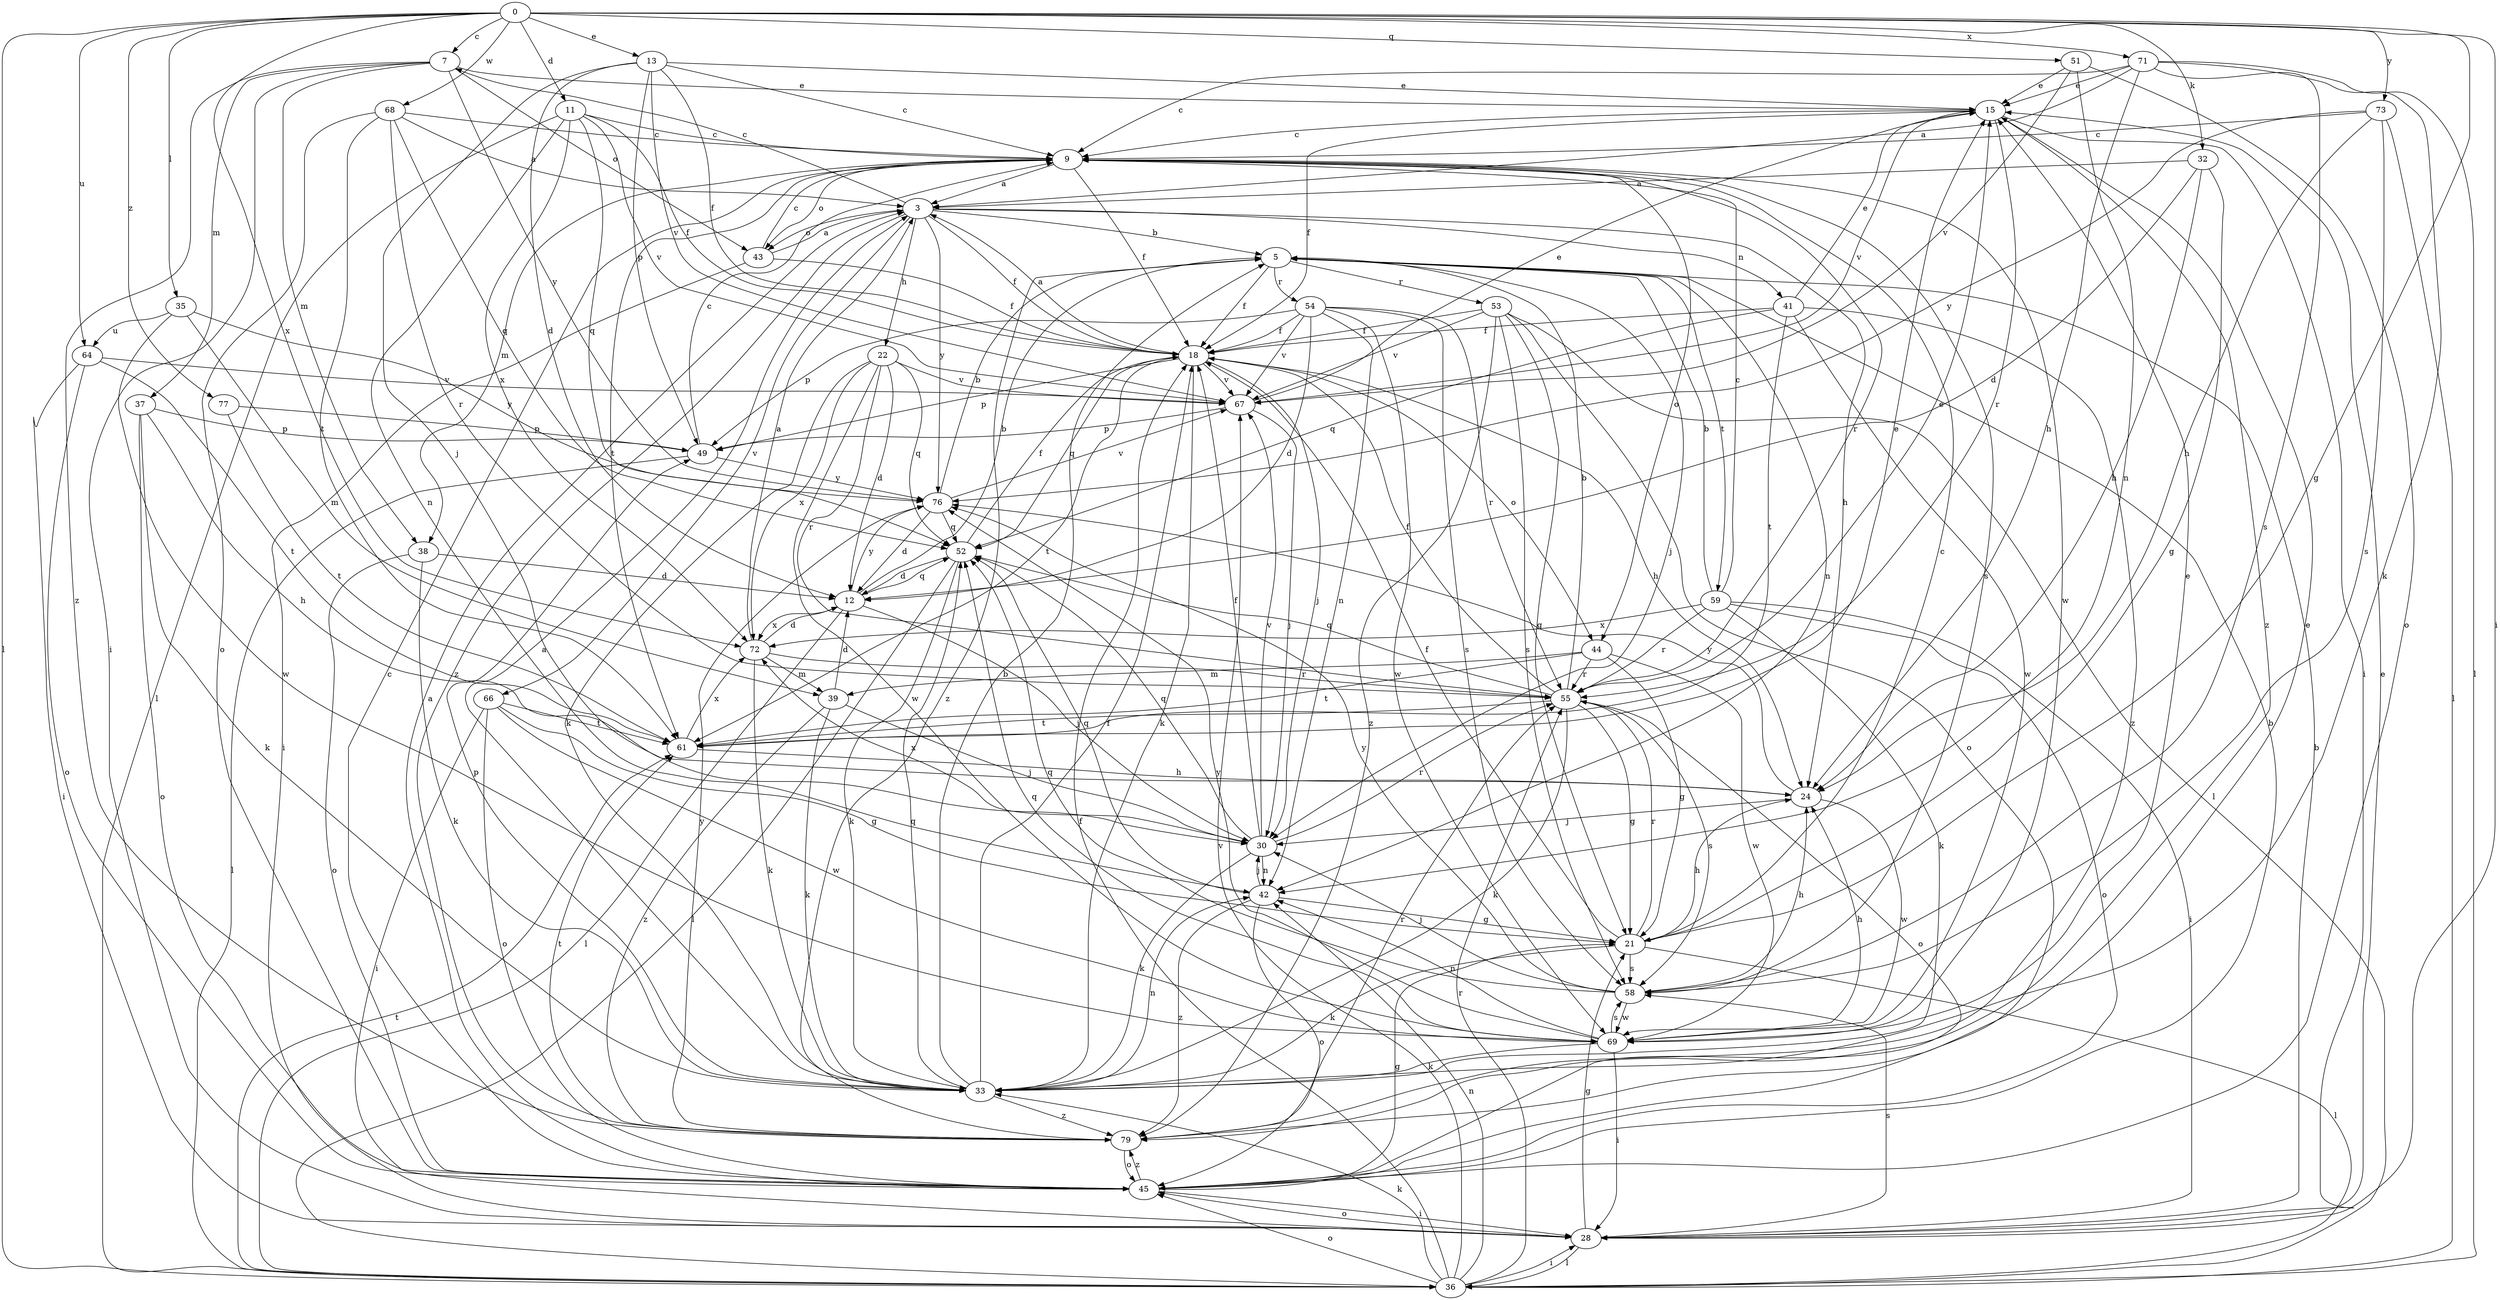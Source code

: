 strict digraph  {
0;
3;
5;
7;
9;
11;
12;
13;
15;
18;
21;
22;
24;
28;
30;
32;
33;
35;
36;
37;
38;
39;
41;
42;
43;
44;
45;
49;
51;
52;
53;
54;
55;
58;
59;
61;
64;
66;
67;
68;
69;
71;
72;
73;
76;
77;
79;
0 -> 7  [label=c];
0 -> 11  [label=d];
0 -> 13  [label=e];
0 -> 21  [label=g];
0 -> 28  [label=i];
0 -> 32  [label=k];
0 -> 35  [label=l];
0 -> 36  [label=l];
0 -> 51  [label=q];
0 -> 64  [label=u];
0 -> 68  [label=w];
0 -> 71  [label=x];
0 -> 72  [label=x];
0 -> 73  [label=y];
0 -> 77  [label=z];
3 -> 5  [label=b];
3 -> 7  [label=c];
3 -> 18  [label=f];
3 -> 22  [label=h];
3 -> 24  [label=h];
3 -> 41  [label=n];
3 -> 43  [label=o];
3 -> 66  [label=v];
3 -> 76  [label=y];
3 -> 79  [label=z];
5 -> 18  [label=f];
5 -> 30  [label=j];
5 -> 42  [label=n];
5 -> 53  [label=r];
5 -> 54  [label=r];
5 -> 59  [label=t];
5 -> 79  [label=z];
7 -> 15  [label=e];
7 -> 28  [label=i];
7 -> 37  [label=m];
7 -> 38  [label=m];
7 -> 43  [label=o];
7 -> 76  [label=y];
7 -> 79  [label=z];
9 -> 3  [label=a];
9 -> 18  [label=f];
9 -> 38  [label=m];
9 -> 43  [label=o];
9 -> 44  [label=o];
9 -> 55  [label=r];
9 -> 58  [label=s];
9 -> 61  [label=t];
9 -> 69  [label=w];
11 -> 9  [label=c];
11 -> 18  [label=f];
11 -> 36  [label=l];
11 -> 42  [label=n];
11 -> 52  [label=q];
11 -> 67  [label=v];
11 -> 72  [label=x];
12 -> 5  [label=b];
12 -> 30  [label=j];
12 -> 36  [label=l];
12 -> 52  [label=q];
12 -> 72  [label=x];
12 -> 76  [label=y];
13 -> 9  [label=c];
13 -> 12  [label=d];
13 -> 15  [label=e];
13 -> 18  [label=f];
13 -> 30  [label=j];
13 -> 49  [label=p];
13 -> 67  [label=v];
15 -> 9  [label=c];
15 -> 18  [label=f];
15 -> 28  [label=i];
15 -> 55  [label=r];
15 -> 67  [label=v];
15 -> 79  [label=z];
18 -> 3  [label=a];
18 -> 24  [label=h];
18 -> 30  [label=j];
18 -> 33  [label=k];
18 -> 44  [label=o];
18 -> 49  [label=p];
18 -> 52  [label=q];
18 -> 61  [label=t];
18 -> 67  [label=v];
21 -> 9  [label=c];
21 -> 18  [label=f];
21 -> 24  [label=h];
21 -> 33  [label=k];
21 -> 36  [label=l];
21 -> 55  [label=r];
21 -> 58  [label=s];
22 -> 12  [label=d];
22 -> 33  [label=k];
22 -> 52  [label=q];
22 -> 55  [label=r];
22 -> 67  [label=v];
22 -> 69  [label=w];
22 -> 72  [label=x];
24 -> 30  [label=j];
24 -> 69  [label=w];
24 -> 76  [label=y];
28 -> 5  [label=b];
28 -> 15  [label=e];
28 -> 21  [label=g];
28 -> 36  [label=l];
28 -> 45  [label=o];
28 -> 58  [label=s];
30 -> 18  [label=f];
30 -> 33  [label=k];
30 -> 42  [label=n];
30 -> 52  [label=q];
30 -> 55  [label=r];
30 -> 67  [label=v];
30 -> 72  [label=x];
32 -> 3  [label=a];
32 -> 12  [label=d];
32 -> 21  [label=g];
32 -> 24  [label=h];
33 -> 3  [label=a];
33 -> 5  [label=b];
33 -> 18  [label=f];
33 -> 42  [label=n];
33 -> 49  [label=p];
33 -> 52  [label=q];
33 -> 79  [label=z];
35 -> 39  [label=m];
35 -> 64  [label=u];
35 -> 69  [label=w];
35 -> 76  [label=y];
36 -> 18  [label=f];
36 -> 28  [label=i];
36 -> 33  [label=k];
36 -> 42  [label=n];
36 -> 45  [label=o];
36 -> 55  [label=r];
36 -> 61  [label=t];
36 -> 67  [label=v];
37 -> 24  [label=h];
37 -> 33  [label=k];
37 -> 45  [label=o];
37 -> 49  [label=p];
38 -> 12  [label=d];
38 -> 33  [label=k];
38 -> 45  [label=o];
39 -> 12  [label=d];
39 -> 30  [label=j];
39 -> 33  [label=k];
39 -> 79  [label=z];
41 -> 15  [label=e];
41 -> 18  [label=f];
41 -> 52  [label=q];
41 -> 61  [label=t];
41 -> 69  [label=w];
41 -> 79  [label=z];
42 -> 21  [label=g];
42 -> 30  [label=j];
42 -> 45  [label=o];
42 -> 52  [label=q];
42 -> 79  [label=z];
43 -> 3  [label=a];
43 -> 9  [label=c];
43 -> 18  [label=f];
43 -> 28  [label=i];
44 -> 21  [label=g];
44 -> 39  [label=m];
44 -> 55  [label=r];
44 -> 61  [label=t];
44 -> 69  [label=w];
45 -> 3  [label=a];
45 -> 5  [label=b];
45 -> 9  [label=c];
45 -> 21  [label=g];
45 -> 28  [label=i];
45 -> 79  [label=z];
49 -> 9  [label=c];
49 -> 36  [label=l];
49 -> 76  [label=y];
51 -> 15  [label=e];
51 -> 42  [label=n];
51 -> 45  [label=o];
51 -> 67  [label=v];
52 -> 12  [label=d];
52 -> 18  [label=f];
52 -> 33  [label=k];
52 -> 36  [label=l];
53 -> 18  [label=f];
53 -> 21  [label=g];
53 -> 36  [label=l];
53 -> 45  [label=o];
53 -> 58  [label=s];
53 -> 67  [label=v];
53 -> 79  [label=z];
54 -> 12  [label=d];
54 -> 18  [label=f];
54 -> 42  [label=n];
54 -> 49  [label=p];
54 -> 55  [label=r];
54 -> 58  [label=s];
54 -> 67  [label=v];
54 -> 69  [label=w];
55 -> 5  [label=b];
55 -> 15  [label=e];
55 -> 18  [label=f];
55 -> 21  [label=g];
55 -> 33  [label=k];
55 -> 45  [label=o];
55 -> 52  [label=q];
55 -> 58  [label=s];
55 -> 61  [label=t];
58 -> 24  [label=h];
58 -> 30  [label=j];
58 -> 52  [label=q];
58 -> 69  [label=w];
58 -> 76  [label=y];
59 -> 5  [label=b];
59 -> 9  [label=c];
59 -> 28  [label=i];
59 -> 33  [label=k];
59 -> 45  [label=o];
59 -> 55  [label=r];
59 -> 72  [label=x];
61 -> 15  [label=e];
61 -> 24  [label=h];
61 -> 72  [label=x];
64 -> 28  [label=i];
64 -> 45  [label=o];
64 -> 61  [label=t];
64 -> 67  [label=v];
66 -> 21  [label=g];
66 -> 28  [label=i];
66 -> 45  [label=o];
66 -> 61  [label=t];
66 -> 69  [label=w];
67 -> 15  [label=e];
67 -> 30  [label=j];
67 -> 49  [label=p];
68 -> 3  [label=a];
68 -> 9  [label=c];
68 -> 45  [label=o];
68 -> 52  [label=q];
68 -> 55  [label=r];
68 -> 61  [label=t];
69 -> 15  [label=e];
69 -> 24  [label=h];
69 -> 28  [label=i];
69 -> 33  [label=k];
69 -> 42  [label=n];
69 -> 52  [label=q];
69 -> 58  [label=s];
69 -> 76  [label=y];
71 -> 3  [label=a];
71 -> 9  [label=c];
71 -> 15  [label=e];
71 -> 24  [label=h];
71 -> 33  [label=k];
71 -> 36  [label=l];
71 -> 58  [label=s];
72 -> 3  [label=a];
72 -> 12  [label=d];
72 -> 33  [label=k];
72 -> 39  [label=m];
72 -> 55  [label=r];
73 -> 9  [label=c];
73 -> 24  [label=h];
73 -> 36  [label=l];
73 -> 58  [label=s];
73 -> 76  [label=y];
76 -> 5  [label=b];
76 -> 12  [label=d];
76 -> 52  [label=q];
76 -> 67  [label=v];
77 -> 49  [label=p];
77 -> 61  [label=t];
79 -> 15  [label=e];
79 -> 45  [label=o];
79 -> 55  [label=r];
79 -> 61  [label=t];
79 -> 76  [label=y];
}
